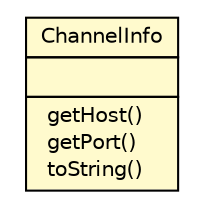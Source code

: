 #!/usr/local/bin/dot
#
# Class diagram 
# Generated by UMLGraph version R5_6-24-gf6e263 (http://www.umlgraph.org/)
#

digraph G {
	edge [fontname="Helvetica",fontsize=10,labelfontname="Helvetica",labelfontsize=10];
	node [fontname="Helvetica",fontsize=10,shape=plaintext];
	nodesep=0.25;
	ranksep=0.5;
	// babble.net.ChannelInfo
	c176 [label=<<table title="babble.net.ChannelInfo" border="0" cellborder="1" cellspacing="0" cellpadding="2" port="p" bgcolor="lemonChiffon" href="./ChannelInfo.html">
		<tr><td><table border="0" cellspacing="0" cellpadding="1">
<tr><td align="center" balign="center"> ChannelInfo </td></tr>
		</table></td></tr>
		<tr><td><table border="0" cellspacing="0" cellpadding="1">
<tr><td align="left" balign="left">  </td></tr>
		</table></td></tr>
		<tr><td><table border="0" cellspacing="0" cellpadding="1">
<tr><td align="left" balign="left">  getHost() </td></tr>
<tr><td align="left" balign="left">  getPort() </td></tr>
<tr><td align="left" balign="left">  toString() </td></tr>
		</table></td></tr>
		</table>>, URL="./ChannelInfo.html", fontname="Helvetica", fontcolor="black", fontsize=10.0];
}

